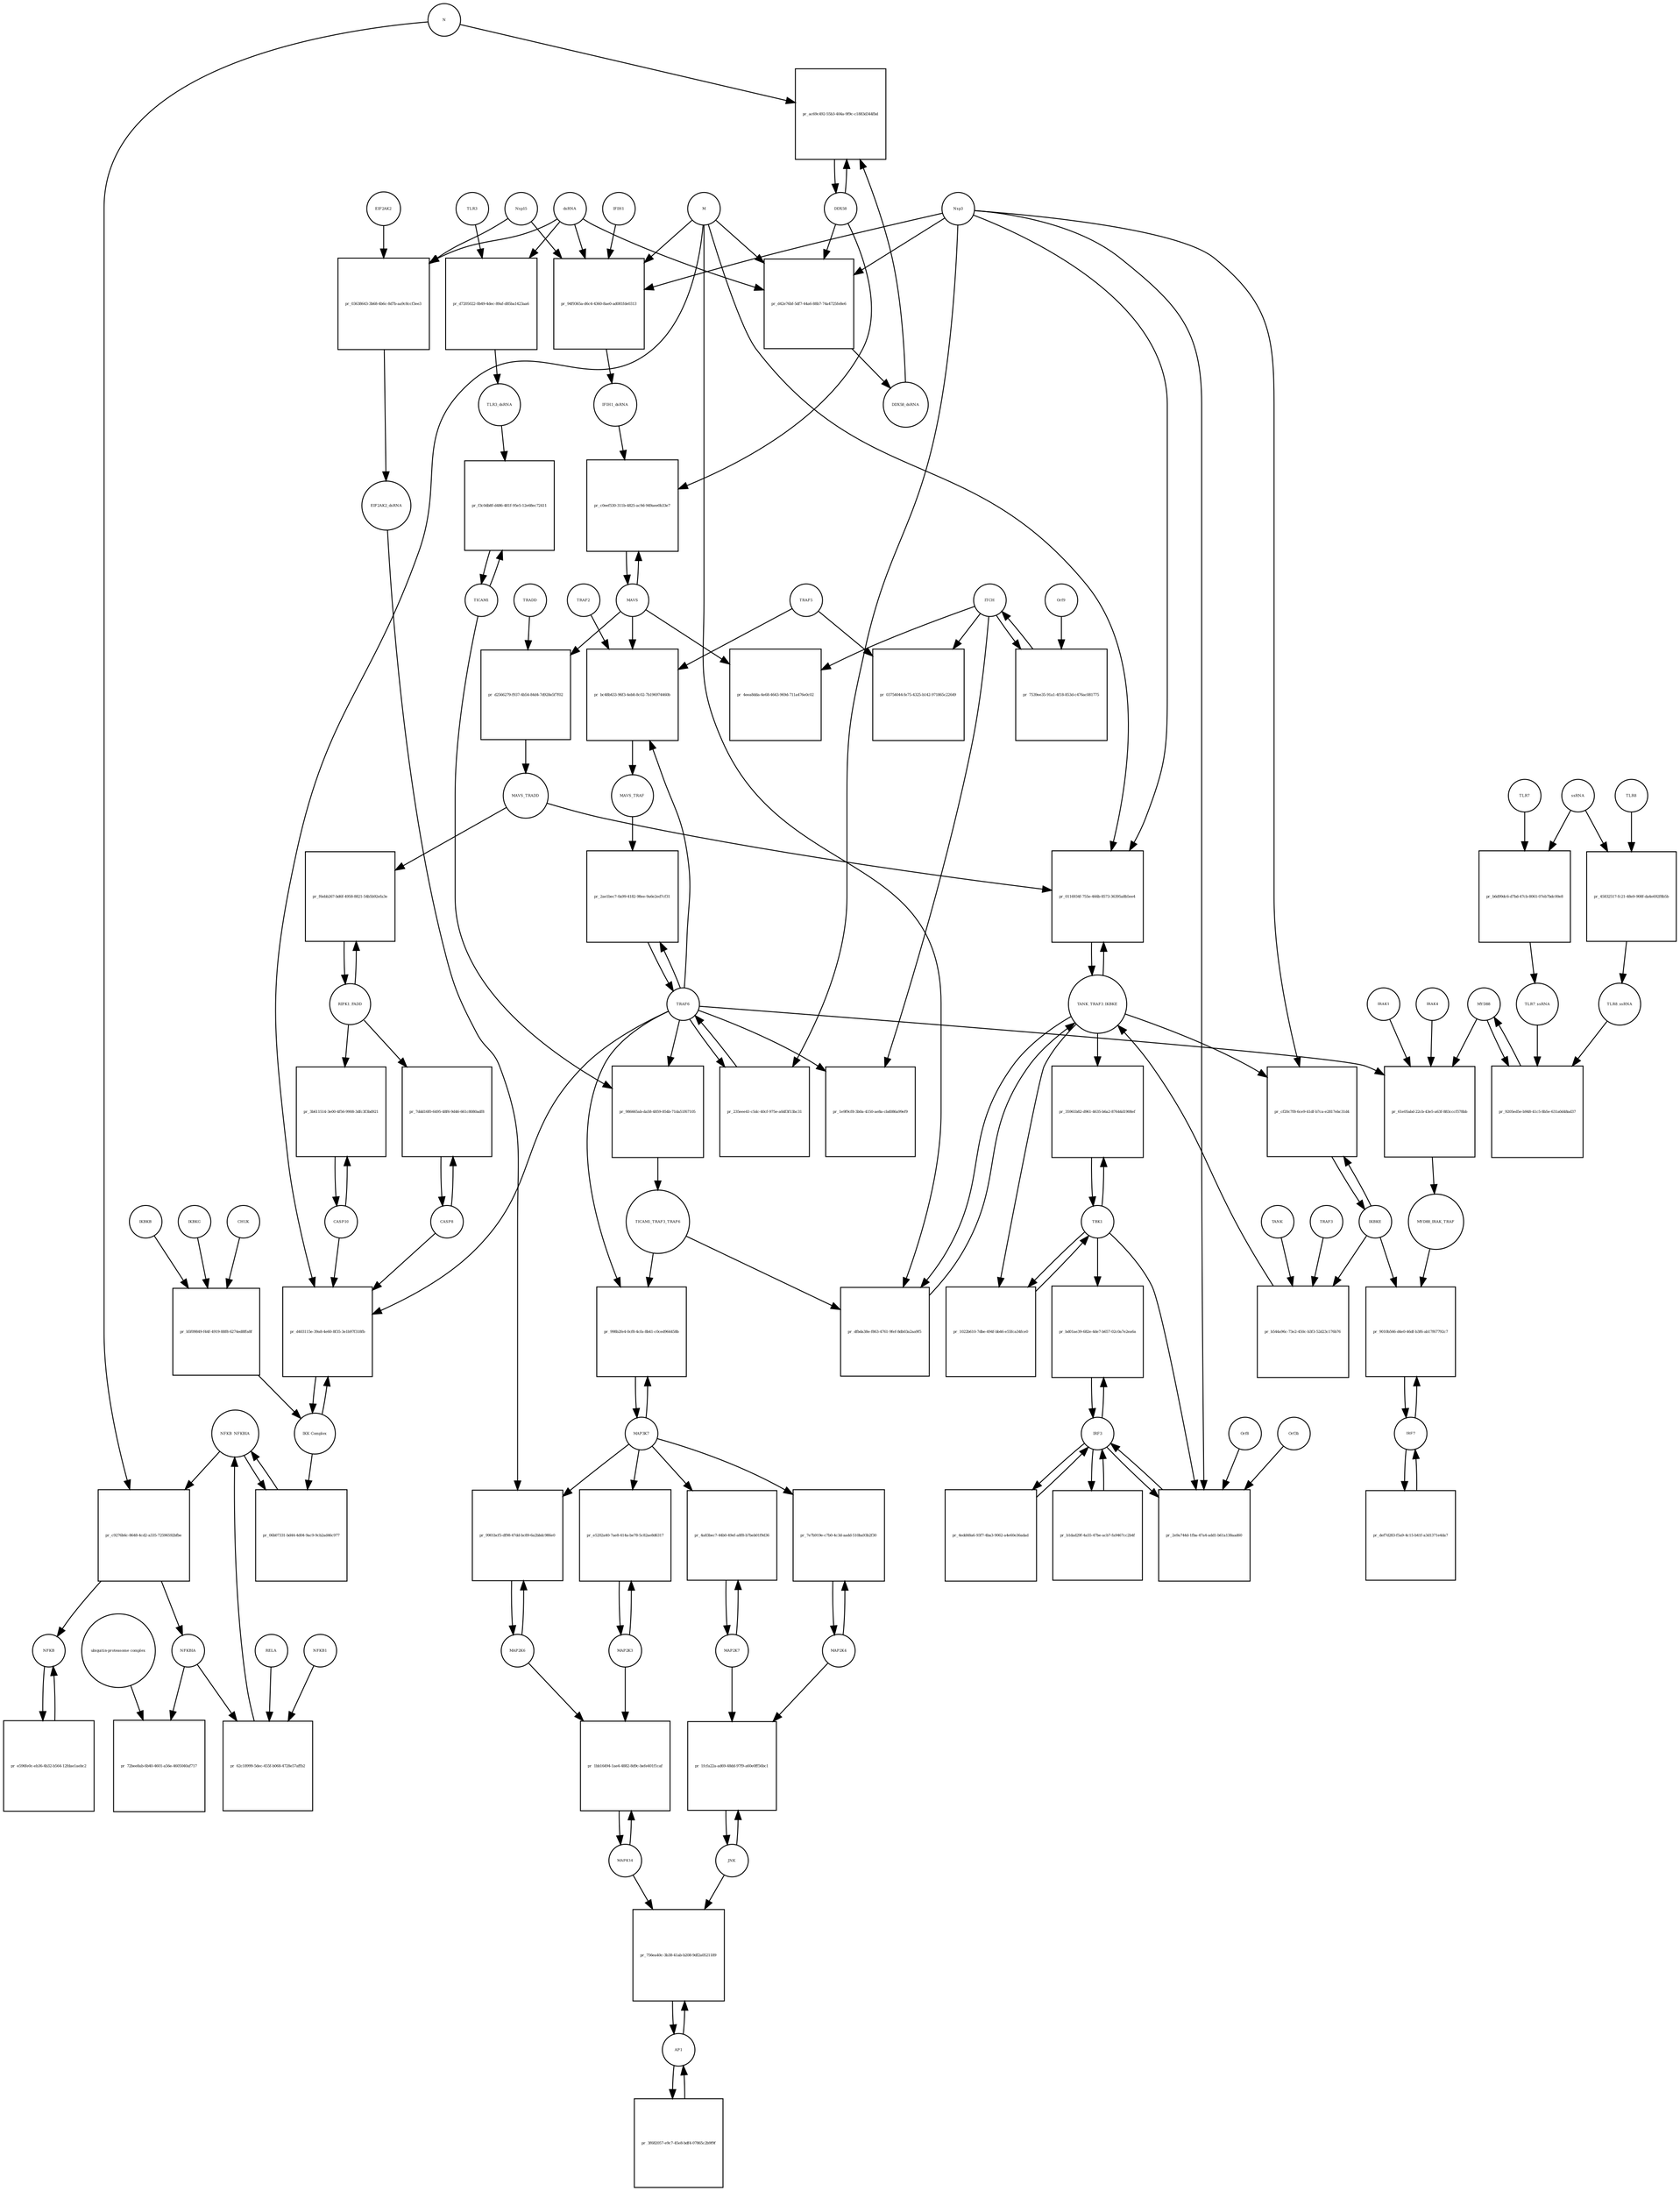 strict digraph  {
NFKB_NFKBIA [annotation="", bipartite=0, cls=complex, fontsize=4, label=NFKB_NFKBIA, shape=circle];
"pr_c9276b6c-8648-4cd2-a335-72596592bfbe" [annotation="", bipartite=1, cls=process, fontsize=4, label="pr_c9276b6c-8648-4cd2-a335-72596592bfbe", shape=square];
NFKB [annotation="", bipartite=0, cls=complex, fontsize=4, label=NFKB, shape=circle];
NFKBIA [annotation=urn_miriam_hgnc_7797, bipartite=0, cls=macromolecule, fontsize=4, label=NFKBIA, shape=circle];
N [annotation=urn_miriam_ncbiprotein_1798174255, bipartite=0, cls=macromolecule, fontsize=4, label=N, shape=circle];
TLR3 [annotation=urn_miriam_hgnc_11849, bipartite=0, cls="macromolecule multimer", fontsize=4, label=TLR3, shape=circle];
"pr_d7205022-0b49-4dec-89af-d85ba1423aa6" [annotation="", bipartite=1, cls=process, fontsize=4, label="pr_d7205022-0b49-4dec-89af-d85ba1423aa6", shape=square];
dsRNA [annotation="", bipartite=0, cls="nucleic acid feature", fontsize=4, label=dsRNA, shape=circle];
TLR3_dsRNA [annotation="", bipartite=0, cls=complex, fontsize=4, label=TLR3_dsRNA, shape=circle];
"pr_d42e76bf-5df7-44a6-88b7-74a4725fe8e6" [annotation="", bipartite=1, cls=process, fontsize=4, label="pr_d42e76bf-5df7-44a6-88b7-74a4725fe8e6", shape=square];
DDX58_dsRNA [annotation="", bipartite=0, cls=complex, fontsize=4, label=DDX58_dsRNA, shape=circle];
M [annotation=urn_miriam_ncbiprotein_1796318601, bipartite=0, cls=macromolecule, fontsize=4, label=M, shape=circle];
Nsp3 [annotation=urn_miriam_ncbiprotein_1802476807, bipartite=0, cls=macromolecule, fontsize=4, label=Nsp3, shape=circle];
DDX58 [annotation=urn_miriam_hgnc_19102, bipartite=0, cls=macromolecule, fontsize=4, label=DDX58, shape=circle];
"pr_94f9365a-d6c4-4360-8ae0-ad081fde0313" [annotation="", bipartite=1, cls=process, fontsize=4, label="pr_94f9365a-d6c4-4360-8ae0-ad081fde0313", shape=square];
IFIH1_dsRNA [annotation="", bipartite=0, cls=complex, fontsize=4, label=IFIH1_dsRNA, shape=circle];
Nsp15 [annotation=urn_miriam_ncbiprotein_1802476818, bipartite=0, cls=macromolecule, fontsize=4, label=Nsp15, shape=circle];
IFIH1 [annotation=urn_miriam_hgnc_18873, bipartite=0, cls=macromolecule, fontsize=4, label=IFIH1, shape=circle];
"pr_ac69c492-55b3-404a-9f9c-c1883d344fbd" [annotation="", bipartite=1, cls=process, fontsize=4, label="pr_ac69c492-55b3-404a-9f9c-c1883d344fbd", shape=square];
MAVS [annotation=urn_miriam_hgnc_29233, bipartite=0, cls="macromolecule multimer", fontsize=4, label=MAVS, shape=circle];
"pr_c0eef530-311b-4825-ac9d-949aee0b33e7" [annotation="", bipartite=1, cls=process, fontsize=4, label="pr_c0eef530-311b-4825-ac9d-949aee0b33e7", shape=square];
"pr_72bee8ab-6b40-4601-a56e-4605040af717" [annotation="", bipartite=1, cls=process, fontsize=4, label="pr_72bee8ab-6b40-4601-a56e-4605040af717", shape=square];
"ubiquitin-proteasome complex" [annotation="", bipartite=0, cls=complex, fontsize=4, label="ubiquitin-proteasome complex", shape=circle];
IRF3 [annotation=urn_miriam_hgnc_6118, bipartite=0, cls="macromolecule multimer", fontsize=4, label=IRF3, shape=circle];
"pr_bd01ae39-682e-4de7-b657-02c0a7e2ea6a" [annotation="", bipartite=1, cls=process, fontsize=4, label="pr_bd01ae39-682e-4de7-b657-02c0a7e2ea6a", shape=square];
TBK1 [annotation="", bipartite=0, cls=macromolecule, fontsize=4, label=TBK1, shape=circle];
"pr_2e9a744d-1fba-47a4-add1-b61a138aad60" [annotation="", bipartite=1, cls=process, fontsize=4, label="pr_2e9a744d-1fba-47a4-add1-b61a138aad60", shape=square];
Orf3b [annotation=urn_miriam_uniprot_P59633, bipartite=0, cls=macromolecule, fontsize=4, label=Orf3b, shape=circle];
Orf8 [annotation=urn_miriam_ncbiprotein_1796318604, bipartite=0, cls=macromolecule, fontsize=4, label=Orf8, shape=circle];
IRF7 [annotation=urn_miriam_hgnc_6122, bipartite=0, cls="macromolecule multimer", fontsize=4, label=IRF7, shape=circle];
"pr_9010b566-d4e0-46df-b3f6-ab17f67792c7" [annotation="", bipartite=1, cls=process, fontsize=4, label="pr_9010b566-d4e0-46df-b3f6-ab17f67792c7", shape=square];
IKBKE [annotation=urn_miriam_hgnc_14552, bipartite=0, cls=macromolecule, fontsize=4, label=IKBKE, shape=circle];
MYD88_IRAK_TRAF [annotation="", bipartite=0, cls=complex, fontsize=4, label=MYD88_IRAK_TRAF, shape=circle];
TRAF6 [annotation=urn_miriam_hgnc_12036, bipartite=0, cls=macromolecule, fontsize=4, label=TRAF6, shape=circle];
"pr_2ae1bec7-0a99-4182-98ee-9a6e2ed7cf31" [annotation="", bipartite=1, cls=process, fontsize=4, label="pr_2ae1bec7-0a99-4182-98ee-9a6e2ed7cf31", shape=square];
MAVS_TRAF [annotation="", bipartite=0, cls=complex, fontsize=4, label=MAVS_TRAF, shape=circle];
"pr_4eea8dda-4e68-4643-969d-711a476e0c02" [annotation="", bipartite=1, cls=process, fontsize=4, label="pr_4eea8dda-4e68-4643-969d-711a476e0c02", shape=square];
ITCH [annotation="", bipartite=0, cls=macromolecule, fontsize=4, label=ITCH, shape=circle];
TRAF5 [annotation=urn_miriam_hgnc_12035, bipartite=0, cls=macromolecule, fontsize=4, label=TRAF5, shape=circle];
"pr_03754044-fe75-4325-b142-971865c22649" [annotation="", bipartite=1, cls=process, fontsize=4, label="pr_03754044-fe75-4325-b142-971865c22649", shape=square];
"pr_1e9f9cf8-3b0a-4150-ae8a-cbd086a99ef9" [annotation="", bipartite=1, cls=process, fontsize=4, label="pr_1e9f9cf8-3b0a-4150-ae8a-cbd086a99ef9", shape=square];
TICAM1 [annotation=urn_miriam_hgnc_18348, bipartite=0, cls=macromolecule, fontsize=4, label=TICAM1, shape=circle];
"pr_f3c0db8f-d486-481f-95e5-12e68ec72411" [annotation="", bipartite=1, cls=process, fontsize=4, label="pr_f3c0db8f-d486-481f-95e5-12e68ec72411", shape=square];
"pr_986665ab-da58-4859-854b-71da51f67105" [annotation="", bipartite=1, cls=process, fontsize=4, label="pr_986665ab-da58-4859-854b-71da51f67105", shape=square];
TICAM1_TRAF3_TRAF6 [annotation="", bipartite=0, cls=complex, fontsize=4, label=TICAM1_TRAF3_TRAF6, shape=circle];
TANK_TRAF3_IKBKE [annotation="", bipartite=0, cls=complex, fontsize=4, label=TANK_TRAF3_IKBKE, shape=circle];
"pr_dfbda38e-f863-4761-9fef-8db03a2aa9f5" [annotation="", bipartite=1, cls=process, fontsize=4, label="pr_dfbda38e-f863-4761-9fef-8db03a2aa9f5", shape=square];
"pr_35961b82-d961-4635-b6a2-87644d1908ef" [annotation="", bipartite=1, cls=process, fontsize=4, label="pr_35961b82-d961-4635-b6a2-87644d1908ef", shape=square];
"pr_cf20c7f8-6ce9-41df-b7ca-e2817ebc31d4" [annotation="", bipartite=1, cls=process, fontsize=4, label="pr_cf20c7f8-6ce9-41df-b7ca-e2817ebc31d4", shape=square];
MYD88 [annotation="", bipartite=0, cls=macromolecule, fontsize=4, label=MYD88, shape=circle];
"pr_61e05abd-22cb-43e5-a63f-883cccf578bb" [annotation="", bipartite=1, cls=process, fontsize=4, label="pr_61e05abd-22cb-43e5-a63f-883cccf578bb", shape=square];
IRAK1 [annotation=urn_miriam_hgnc_6112, bipartite=0, cls=macromolecule, fontsize=4, label=IRAK1, shape=circle];
IRAK4 [annotation=urn_miriam_hgnc_17967, bipartite=0, cls=macromolecule, fontsize=4, label=IRAK4, shape=circle];
TLR7 [annotation=urn_miriam_hgnc_15631, bipartite=0, cls=macromolecule, fontsize=4, label=TLR7, shape=circle];
"pr_b6d99dc6-d7bd-47cb-8061-07eb7bdc00e8" [annotation="", bipartite=1, cls=process, fontsize=4, label="pr_b6d99dc6-d7bd-47cb-8061-07eb7bdc00e8", shape=square];
TLR7_ssRNA [annotation="", bipartite=0, cls=complex, fontsize=4, label=TLR7_ssRNA, shape=circle];
ssRNA [annotation="", bipartite=0, cls="nucleic acid feature", fontsize=4, label=ssRNA, shape=circle];
TLR8 [annotation=urn_miriam_hgnc_15632, bipartite=0, cls=macromolecule, fontsize=4, label=TLR8, shape=circle];
"pr_45832517-fc21-48e9-908f-da4e692f8b5b" [annotation="", bipartite=1, cls=process, fontsize=4, label="pr_45832517-fc21-48e9-908f-da4e692f8b5b", shape=square];
TLR8_ssRNA [annotation="", bipartite=0, cls=complex, fontsize=4, label=TLR8_ssRNA, shape=circle];
"pr_9205ed5e-b948-41c5-8b5e-631a0d48ad37" [annotation="", bipartite=1, cls=process, fontsize=4, label="pr_9205ed5e-b948-41c5-8b5e-631a0d48ad37", shape=square];
MAP3K7 [annotation="", bipartite=0, cls=macromolecule, fontsize=4, label=MAP3K7, shape=circle];
"pr_998b2fe4-0cf8-4cfa-8b41-c0ced964458b" [annotation="", bipartite=1, cls=process, fontsize=4, label="pr_998b2fe4-0cf8-4cfa-8b41-c0ced964458b", shape=square];
TRAF2 [annotation=urn_miriam_hgnc_12032, bipartite=0, cls=macromolecule, fontsize=4, label=TRAF2, shape=circle];
"pr_bc48b433-96f3-4eb8-8c02-7b196974460b" [annotation="", bipartite=1, cls=process, fontsize=4, label="pr_bc48b433-96f3-4eb8-8c02-7b196974460b", shape=square];
"pr_7539ee35-91a1-4f18-853d-c476ac081775" [annotation="", bipartite=1, cls=process, fontsize=4, label="pr_7539ee35-91a1-4f18-853d-c476ac081775", shape=square];
Orf9 [annotation=urn_miriam_uniprot_P59636, bipartite=0, cls=macromolecule, fontsize=4, label=Orf9, shape=circle];
"pr_d2566279-f937-4b54-84d4-7d928e5f7f02" [annotation="", bipartite=1, cls=process, fontsize=4, label="pr_d2566279-f937-4b54-84d4-7d928e5f7f02", shape=square];
MAVS_TRADD [annotation="", bipartite=0, cls=complex, fontsize=4, label=MAVS_TRADD, shape=circle];
TRADD [annotation=urn_miriam_hgnc_12030, bipartite=0, cls=macromolecule, fontsize=4, label=TRADD, shape=circle];
"pr_235eee41-c5dc-40cf-975e-a0df3f13bc31" [annotation="", bipartite=1, cls=process, fontsize=4, label="pr_235eee41-c5dc-40cf-975e-a0df3f13bc31", shape=square];
AP1 [annotation="", bipartite=0, cls=complex, fontsize=4, label=AP1, shape=circle];
"pr_756ea40c-3b38-41ab-b208-9df2a0521189" [annotation="", bipartite=1, cls=process, fontsize=4, label="pr_756ea40c-3b38-41ab-b208-9df2a0521189", shape=square];
MAPK14 [annotation="", bipartite=0, cls=macromolecule, fontsize=4, label=MAPK14, shape=circle];
JNK [annotation="", bipartite=0, cls=complex, fontsize=4, label=JNK, shape=circle];
"pr_1fcfa22a-ad69-48dd-97f9-a60e0ff56bc1" [annotation="", bipartite=1, cls=process, fontsize=4, label="pr_1fcfa22a-ad69-48dd-97f9-a60e0ff56bc1", shape=square];
MAP2K7 [annotation="", bipartite=0, cls=macromolecule, fontsize=4, label=MAP2K7, shape=circle];
MAP2K4 [annotation="", bipartite=0, cls=macromolecule, fontsize=4, label=MAP2K4, shape=circle];
"pr_7e7b919e-c7b0-4c3d-aadd-510ba93b2f30" [annotation="", bipartite=1, cls=process, fontsize=4, label="pr_7e7b919e-c7b0-4c3d-aadd-510ba93b2f30", shape=square];
"pr_4a83bec7-44b0-49ef-a8f8-b7beb01f9d36" [annotation="", bipartite=1, cls=process, fontsize=4, label="pr_4a83bec7-44b0-49ef-a8f8-b7beb01f9d36", shape=square];
MAP2K3 [annotation="", bipartite=0, cls=macromolecule, fontsize=4, label=MAP2K3, shape=circle];
"pr_e5202a40-7ae8-414a-be78-5c82ae8d6317" [annotation="", bipartite=1, cls=process, fontsize=4, label="pr_e5202a40-7ae8-414a-be78-5c82ae8d6317", shape=square];
MAP2K6 [annotation="", bipartite=0, cls=macromolecule, fontsize=4, label=MAP2K6, shape=circle];
"pr_9901bcf5-df98-47dd-bc89-6a2bbdc986e0" [annotation="", bipartite=1, cls=process, fontsize=4, label="pr_9901bcf5-df98-47dd-bc89-6a2bbdc986e0", shape=square];
EIF2AK2_dsRNA [annotation="", bipartite=0, cls=complex, fontsize=4, label=EIF2AK2_dsRNA, shape=circle];
"pr_03638643-3b68-4b6c-8d7b-aa9c8ccf3ee3" [annotation="", bipartite=1, cls=process, fontsize=4, label="pr_03638643-3b68-4b6c-8d7b-aa9c8ccf3ee3", shape=square];
EIF2AK2 [annotation=urn_miriam_hgnc_9437, bipartite=0, cls=macromolecule, fontsize=4, label=EIF2AK2, shape=circle];
RIPK1_FADD [annotation="", bipartite=0, cls=complex, fontsize=4, label=RIPK1_FADD, shape=circle];
"pr_f6ebb267-bd6f-4958-8821-54b5b92efa3e" [annotation="", bipartite=1, cls=process, fontsize=4, label="pr_f6ebb267-bd6f-4958-8821-54b5b92efa3e", shape=square];
CASP8 [annotation="", bipartite=0, cls=macromolecule, fontsize=4, label=CASP8, shape=circle];
"pr_7ddd16f0-6495-48f6-9d46-661c8080adf8" [annotation="", bipartite=1, cls=process, fontsize=4, label="pr_7ddd16f0-6495-48f6-9d46-661c8080adf8", shape=square];
CASP10 [annotation="", bipartite=0, cls=macromolecule, fontsize=4, label=CASP10, shape=circle];
"pr_3b611514-3e00-4f56-9908-3dfc3f3bd921" [annotation="", bipartite=1, cls=process, fontsize=4, label="pr_3b611514-3e00-4f56-9908-3dfc3f3bd921", shape=square];
"pr_06b07331-bd44-4d04-9ac9-9cb2ad46c977" [annotation="", bipartite=1, cls=process, fontsize=4, label="pr_06b07331-bd44-4d04-9ac9-9cb2ad46c977", shape=square];
"IKK Complex" [annotation="", bipartite=0, cls=complex, fontsize=4, label="IKK Complex", shape=circle];
"pr_d403115e-39a8-4e60-8f35-3e1b97f318fb" [annotation="", bipartite=1, cls=process, fontsize=4, label="pr_d403115e-39a8-4e60-8f35-3e1b97f318fb", shape=square];
"pr_62c18999-5dec-455f-b068-4728e57affb2" [annotation="", bipartite=1, cls=process, fontsize=4, label="pr_62c18999-5dec-455f-b068-4728e57affb2", shape=square];
RELA [annotation="", bipartite=0, cls=macromolecule, fontsize=4, label=RELA, shape=circle];
NFKB1 [annotation="", bipartite=0, cls=macromolecule, fontsize=4, label=NFKB1, shape=circle];
IKBKG [annotation="", bipartite=0, cls=macromolecule, fontsize=4, label=IKBKG, shape=circle];
"pr_b5f09849-f44f-4919-88f8-6274ed8ffa8f" [annotation="", bipartite=1, cls=process, fontsize=4, label="pr_b5f09849-f44f-4919-88f8-6274ed8ffa8f", shape=square];
CHUK [annotation="", bipartite=0, cls=macromolecule, fontsize=4, label=CHUK, shape=circle];
IKBKB [annotation="", bipartite=0, cls=macromolecule, fontsize=4, label=IKBKB, shape=circle];
"pr_0116934f-755e-466b-8573-36395a8b5ee4" [annotation="", bipartite=1, cls=process, fontsize=4, label="pr_0116934f-755e-466b-8573-36395a8b5ee4", shape=square];
"pr_1022b610-7dbe-494f-bb46-e55fca34fce0" [annotation="", bipartite=1, cls=process, fontsize=4, label="pr_1022b610-7dbe-494f-bb46-e55fca34fce0", shape=square];
"pr_1bb16494-1ae4-4882-8d9c-befe401f1caf" [annotation="", bipartite=1, cls=process, fontsize=4, label="pr_1bb16494-1ae4-4882-8d9c-befe401f1caf", shape=square];
TRAF3 [annotation="", bipartite=0, cls=macromolecule, fontsize=4, label=TRAF3, shape=circle];
"pr_b544a96c-73e2-450c-b3f3-52d23c176b76" [annotation="", bipartite=1, cls=process, fontsize=4, label="pr_b544a96c-73e2-450c-b3f3-52d23c176b76", shape=square];
TANK [annotation="", bipartite=0, cls=macromolecule, fontsize=4, label=TANK, shape=circle];
"pr_e596fe0c-eb36-4b32-b564-12fdae1aebc2" [annotation="", bipartite=1, cls=process, fontsize=4, label="pr_e596fe0c-eb36-4b32-b564-12fdae1aebc2", shape=square];
"pr_b1dad29f-4a55-47be-acb7-fa9467cc2b4f" [annotation="", bipartite=1, cls=process, fontsize=4, label="pr_b1dad29f-4a55-47be-acb7-fa9467cc2b4f", shape=square];
"pr_4edd48a6-93f7-4ba3-9062-a4e60e36adad" [annotation="", bipartite=1, cls=process, fontsize=4, label="pr_4edd48a6-93f7-4ba3-9062-a4e60e36adad", shape=square];
"pr_def7d283-f5a9-4c15-b41f-a3d1371e4da7" [annotation="", bipartite=1, cls=process, fontsize=4, label="pr_def7d283-f5a9-4c15-b41f-a3d1371e4da7", shape=square];
"pr_3f682057-e9c7-45e8-bdf4-07865c2b9f9f" [annotation="", bipartite=1, cls=process, fontsize=4, label="pr_3f682057-e9c7-45e8-bdf4-07865c2b9f9f", shape=square];
NFKB_NFKBIA -> "pr_c9276b6c-8648-4cd2-a335-72596592bfbe"  [annotation="", interaction_type=consumption];
NFKB_NFKBIA -> "pr_06b07331-bd44-4d04-9ac9-9cb2ad46c977"  [annotation="", interaction_type=consumption];
"pr_c9276b6c-8648-4cd2-a335-72596592bfbe" -> NFKB  [annotation="", interaction_type=production];
"pr_c9276b6c-8648-4cd2-a335-72596592bfbe" -> NFKBIA  [annotation="", interaction_type=production];
NFKB -> "pr_e596fe0c-eb36-4b32-b564-12fdae1aebc2"  [annotation="", interaction_type=consumption];
NFKBIA -> "pr_72bee8ab-6b40-4601-a56e-4605040af717"  [annotation="", interaction_type=consumption];
NFKBIA -> "pr_62c18999-5dec-455f-b068-4728e57affb2"  [annotation="", interaction_type=consumption];
N -> "pr_c9276b6c-8648-4cd2-a335-72596592bfbe"  [annotation="urn_miriam_pubmed_16143815|urn_miriam_taxonomy_694009", interaction_type=stimulation];
N -> "pr_ac69c492-55b3-404a-9f9c-c1883d344fbd"  [annotation="urn_miriam_pubmed_25581309|urn_miriam_pubmed_28148787|urn_miriam_taxonomy_694009", interaction_type=inhibition];
TLR3 -> "pr_d7205022-0b49-4dec-89af-d85ba1423aa6"  [annotation="", interaction_type=consumption];
"pr_d7205022-0b49-4dec-89af-d85ba1423aa6" -> TLR3_dsRNA  [annotation="", interaction_type=production];
dsRNA -> "pr_d7205022-0b49-4dec-89af-d85ba1423aa6"  [annotation="", interaction_type=consumption];
dsRNA -> "pr_d42e76bf-5df7-44a6-88b7-74a4725fe8e6"  [annotation="", interaction_type=consumption];
dsRNA -> "pr_94f9365a-d6c4-4360-8ae0-ad081fde0313"  [annotation="", interaction_type=consumption];
dsRNA -> "pr_03638643-3b68-4b6c-8d7b-aa9c8ccf3ee3"  [annotation="", interaction_type=consumption];
TLR3_dsRNA -> "pr_f3c0db8f-d486-481f-95e5-12e68ec72411"  [annotation=urn_miriam_pubmed_20303872, interaction_type=stimulation];
"pr_d42e76bf-5df7-44a6-88b7-74a4725fe8e6" -> DDX58_dsRNA  [annotation="", interaction_type=production];
DDX58_dsRNA -> "pr_ac69c492-55b3-404a-9f9c-c1883d344fbd"  [annotation="urn_miriam_pubmed_25581309|urn_miriam_pubmed_28148787|urn_miriam_taxonomy_694009", interaction_type=catalysis];
M -> "pr_d42e76bf-5df7-44a6-88b7-74a4725fe8e6"  [annotation="urn_miriam_pubmed_20303872|urn_miriam_pubmed_19380580|urn_miriam_pubmed_31226023|urn_miriam_taxonomy_694009", interaction_type=inhibition];
M -> "pr_94f9365a-d6c4-4360-8ae0-ad081fde0313"  [annotation="urn_miriam_pubmed_28484023|urn_miriam_pubmed_19380580|urn_miriam_pubmed_31226023|urn_miriam_taxonomy_694009", interaction_type=inhibition];
M -> "pr_dfbda38e-f863-4761-9fef-8db03a2aa9f5"  [annotation="urn_miriam_pubmed_19380580|urn_miriam_pubmed_19366914|urn_miriam_taxonomy_694009", interaction_type=inhibition];
M -> "pr_d403115e-39a8-4e60-8f35-3e1b97f318fb"  [annotation="urn_miriam_pubmed_19366914|urn_miriam_pubmed_20303872|urn_miriam_pubmed_17705188|urn_miriam_pubmed_694009", interaction_type=inhibition];
M -> "pr_0116934f-755e-466b-8573-36395a8b5ee4"  [annotation="urn_miriam_pubmed_19366914|urn_miriam_pubmed_27164085|urn_miriam_pubmed_19380580|urn_miriam_taxonomy_694009", interaction_type=inhibition];
Nsp3 -> "pr_d42e76bf-5df7-44a6-88b7-74a4725fe8e6"  [annotation="urn_miriam_pubmed_20303872|urn_miriam_pubmed_19380580|urn_miriam_pubmed_31226023|urn_miriam_taxonomy_694009", interaction_type=inhibition];
Nsp3 -> "pr_94f9365a-d6c4-4360-8ae0-ad081fde0313"  [annotation="urn_miriam_pubmed_28484023|urn_miriam_pubmed_19380580|urn_miriam_pubmed_31226023|urn_miriam_taxonomy_694009", interaction_type=inhibition];
Nsp3 -> "pr_2e9a744d-1fba-47a4-add1-b61a138aad60"  [annotation="urn_miriam_pubmed_17761676|urn_miriam_pubmed_31226023|urn_miriam_taxonomy_694009", interaction_type=inhibition];
Nsp3 -> "pr_cf20c7f8-6ce9-41df-b7ca-e2817ebc31d4"  [annotation="urn_miriam_pubmed_20303872|urn_miriam_pubmed_31226023|urn_miriam_taxonomy_694009", interaction_type=inhibition];
Nsp3 -> "pr_235eee41-c5dc-40cf-975e-a0df3f13bc31"  [annotation="urn_miriam_pubmed_27164085|urn_miriam_taxonomy_694009", interaction_type=catalysis];
Nsp3 -> "pr_0116934f-755e-466b-8573-36395a8b5ee4"  [annotation="urn_miriam_pubmed_19366914|urn_miriam_pubmed_27164085|urn_miriam_pubmed_19380580|urn_miriam_taxonomy_694009", interaction_type=inhibition];
DDX58 -> "pr_d42e76bf-5df7-44a6-88b7-74a4725fe8e6"  [annotation="", interaction_type=consumption];
DDX58 -> "pr_ac69c492-55b3-404a-9f9c-c1883d344fbd"  [annotation="", interaction_type=consumption];
DDX58 -> "pr_c0eef530-311b-4825-ac9d-949aee0b33e7"  [annotation=urn_miriam_pubmed_25581309, interaction_type=catalysis];
"pr_94f9365a-d6c4-4360-8ae0-ad081fde0313" -> IFIH1_dsRNA  [annotation="", interaction_type=production];
IFIH1_dsRNA -> "pr_c0eef530-311b-4825-ac9d-949aee0b33e7"  [annotation=urn_miriam_pubmed_25581309, interaction_type=catalysis];
Nsp15 -> "pr_94f9365a-d6c4-4360-8ae0-ad081fde0313"  [annotation="urn_miriam_pubmed_28484023|urn_miriam_pubmed_19380580|urn_miriam_pubmed_31226023|urn_miriam_taxonomy_694009", interaction_type=inhibition];
Nsp15 -> "pr_03638643-3b68-4b6c-8d7b-aa9c8ccf3ee3"  [annotation="urn_miriam_pubmed_28484023|urn_miriam_pubmed_19366914|urn_miriam_taxonomy_694009", interaction_type=inhibition];
IFIH1 -> "pr_94f9365a-d6c4-4360-8ae0-ad081fde0313"  [annotation="", interaction_type=consumption];
"pr_ac69c492-55b3-404a-9f9c-c1883d344fbd" -> DDX58  [annotation="", interaction_type=production];
MAVS -> "pr_c0eef530-311b-4825-ac9d-949aee0b33e7"  [annotation="", interaction_type=consumption];
MAVS -> "pr_4eea8dda-4e68-4643-969d-711a476e0c02"  [annotation="", interaction_type=consumption];
MAVS -> "pr_bc48b433-96f3-4eb8-8c02-7b196974460b"  [annotation="", interaction_type=consumption];
MAVS -> "pr_d2566279-f937-4b54-84d4-7d928e5f7f02"  [annotation="", interaction_type=consumption];
"pr_c0eef530-311b-4825-ac9d-949aee0b33e7" -> MAVS  [annotation="", interaction_type=production];
"ubiquitin-proteasome complex" -> "pr_72bee8ab-6b40-4601-a56e-4605040af717"  [annotation=urn_miriam_pubmed_20303872, interaction_type=catalysis];
IRF3 -> "pr_bd01ae39-682e-4de7-b657-02c0a7e2ea6a"  [annotation="", interaction_type=consumption];
IRF3 -> "pr_2e9a744d-1fba-47a4-add1-b61a138aad60"  [annotation="", interaction_type=consumption];
IRF3 -> "pr_b1dad29f-4a55-47be-acb7-fa9467cc2b4f"  [annotation="", interaction_type=consumption];
IRF3 -> "pr_4edd48a6-93f7-4ba3-9062-a4e60e36adad"  [annotation="", interaction_type=consumption];
"pr_bd01ae39-682e-4de7-b657-02c0a7e2ea6a" -> IRF3  [annotation="", interaction_type=production];
TBK1 -> "pr_bd01ae39-682e-4de7-b657-02c0a7e2ea6a"  [annotation=urn_miriam_pubmed_25581309, interaction_type=catalysis];
TBK1 -> "pr_2e9a744d-1fba-47a4-add1-b61a138aad60"  [annotation="urn_miriam_pubmed_17761676|urn_miriam_pubmed_31226023|urn_miriam_taxonomy_694009", interaction_type=catalysis];
TBK1 -> "pr_35961b82-d961-4635-b6a2-87644d1908ef"  [annotation="", interaction_type=consumption];
TBK1 -> "pr_1022b610-7dbe-494f-bb46-e55fca34fce0"  [annotation="", interaction_type=consumption];
"pr_2e9a744d-1fba-47a4-add1-b61a138aad60" -> IRF3  [annotation="", interaction_type=production];
Orf3b -> "pr_2e9a744d-1fba-47a4-add1-b61a138aad60"  [annotation="urn_miriam_pubmed_17761676|urn_miriam_pubmed_31226023|urn_miriam_taxonomy_694009", interaction_type=inhibition];
Orf8 -> "pr_2e9a744d-1fba-47a4-add1-b61a138aad60"  [annotation="urn_miriam_pubmed_17761676|urn_miriam_pubmed_31226023|urn_miriam_taxonomy_694009", interaction_type=inhibition];
IRF7 -> "pr_9010b566-d4e0-46df-b3f6-ab17f67792c7"  [annotation="", interaction_type=consumption];
IRF7 -> "pr_def7d283-f5a9-4c15-b41f-a3d1371e4da7"  [annotation="", interaction_type=consumption];
"pr_9010b566-d4e0-46df-b3f6-ab17f67792c7" -> IRF7  [annotation="", interaction_type=production];
IKBKE -> "pr_9010b566-d4e0-46df-b3f6-ab17f67792c7"  [annotation=urn_miriam_pubmed_20303872, interaction_type=catalysis];
IKBKE -> "pr_cf20c7f8-6ce9-41df-b7ca-e2817ebc31d4"  [annotation="", interaction_type=consumption];
IKBKE -> "pr_b544a96c-73e2-450c-b3f3-52d23c176b76"  [annotation="", interaction_type=consumption];
MYD88_IRAK_TRAF -> "pr_9010b566-d4e0-46df-b3f6-ab17f67792c7"  [annotation=urn_miriam_pubmed_20303872, interaction_type=catalysis];
TRAF6 -> "pr_2ae1bec7-0a99-4182-98ee-9a6e2ed7cf31"  [annotation="", interaction_type=consumption];
TRAF6 -> "pr_1e9f9cf8-3b0a-4150-ae8a-cbd086a99ef9"  [annotation="", interaction_type=consumption];
TRAF6 -> "pr_986665ab-da58-4859-854b-71da51f67105"  [annotation="", interaction_type=consumption];
TRAF6 -> "pr_61e05abd-22cb-43e5-a63f-883cccf578bb"  [annotation="", interaction_type=consumption];
TRAF6 -> "pr_998b2fe4-0cf8-4cfa-8b41-c0ced964458b"  [annotation=urn_miriam_pubmed_19366914, interaction_type=stimulation];
TRAF6 -> "pr_bc48b433-96f3-4eb8-8c02-7b196974460b"  [annotation="", interaction_type=consumption];
TRAF6 -> "pr_235eee41-c5dc-40cf-975e-a0df3f13bc31"  [annotation="", interaction_type=consumption];
TRAF6 -> "pr_d403115e-39a8-4e60-8f35-3e1b97f318fb"  [annotation="urn_miriam_pubmed_19366914|urn_miriam_pubmed_20303872|urn_miriam_pubmed_17705188|urn_miriam_pubmed_694009", interaction_type=stimulation];
"pr_2ae1bec7-0a99-4182-98ee-9a6e2ed7cf31" -> TRAF6  [annotation="", interaction_type=production];
MAVS_TRAF -> "pr_2ae1bec7-0a99-4182-98ee-9a6e2ed7cf31"  [annotation=urn_miriam_pubmed_19366914, interaction_type=catalysis];
ITCH -> "pr_4eea8dda-4e68-4643-969d-711a476e0c02"  [annotation=urn_miriam_pubmed_25135833, interaction_type=catalysis];
ITCH -> "pr_03754044-fe75-4325-b142-971865c22649"  [annotation=urn_miriam_pubmed_25135833, interaction_type=catalysis];
ITCH -> "pr_1e9f9cf8-3b0a-4150-ae8a-cbd086a99ef9"  [annotation=urn_miriam_pubmed_25135833, interaction_type=catalysis];
ITCH -> "pr_7539ee35-91a1-4f18-853d-c476ac081775"  [annotation="", interaction_type=consumption];
TRAF5 -> "pr_03754044-fe75-4325-b142-971865c22649"  [annotation="", interaction_type=consumption];
TRAF5 -> "pr_bc48b433-96f3-4eb8-8c02-7b196974460b"  [annotation="", interaction_type=consumption];
TICAM1 -> "pr_f3c0db8f-d486-481f-95e5-12e68ec72411"  [annotation="", interaction_type=consumption];
TICAM1 -> "pr_986665ab-da58-4859-854b-71da51f67105"  [annotation="", interaction_type=consumption];
"pr_f3c0db8f-d486-481f-95e5-12e68ec72411" -> TICAM1  [annotation="", interaction_type=production];
"pr_986665ab-da58-4859-854b-71da51f67105" -> TICAM1_TRAF3_TRAF6  [annotation="", interaction_type=production];
TICAM1_TRAF3_TRAF6 -> "pr_dfbda38e-f863-4761-9fef-8db03a2aa9f5"  [annotation="urn_miriam_pubmed_19380580|urn_miriam_pubmed_19366914|urn_miriam_taxonomy_694009", interaction_type=stimulation];
TICAM1_TRAF3_TRAF6 -> "pr_998b2fe4-0cf8-4cfa-8b41-c0ced964458b"  [annotation=urn_miriam_pubmed_19366914, interaction_type=stimulation];
TANK_TRAF3_IKBKE -> "pr_dfbda38e-f863-4761-9fef-8db03a2aa9f5"  [annotation="", interaction_type=consumption];
TANK_TRAF3_IKBKE -> "pr_35961b82-d961-4635-b6a2-87644d1908ef"  [annotation=urn_miriam_pubmed_20303872, interaction_type=stimulation];
TANK_TRAF3_IKBKE -> "pr_cf20c7f8-6ce9-41df-b7ca-e2817ebc31d4"  [annotation="urn_miriam_pubmed_20303872|urn_miriam_pubmed_31226023|urn_miriam_taxonomy_694009", interaction_type=stimulation];
TANK_TRAF3_IKBKE -> "pr_0116934f-755e-466b-8573-36395a8b5ee4"  [annotation="", interaction_type=consumption];
TANK_TRAF3_IKBKE -> "pr_1022b610-7dbe-494f-bb46-e55fca34fce0"  [annotation=urn_miriam_pubmed_19366914, interaction_type=stimulation];
"pr_dfbda38e-f863-4761-9fef-8db03a2aa9f5" -> TANK_TRAF3_IKBKE  [annotation="", interaction_type=production];
"pr_35961b82-d961-4635-b6a2-87644d1908ef" -> TBK1  [annotation="", interaction_type=production];
"pr_cf20c7f8-6ce9-41df-b7ca-e2817ebc31d4" -> IKBKE  [annotation="", interaction_type=production];
MYD88 -> "pr_61e05abd-22cb-43e5-a63f-883cccf578bb"  [annotation="", interaction_type=consumption];
MYD88 -> "pr_9205ed5e-b948-41c5-8b5e-631a0d48ad37"  [annotation="", interaction_type=consumption];
"pr_61e05abd-22cb-43e5-a63f-883cccf578bb" -> MYD88_IRAK_TRAF  [annotation="", interaction_type=production];
IRAK1 -> "pr_61e05abd-22cb-43e5-a63f-883cccf578bb"  [annotation="", interaction_type=consumption];
IRAK4 -> "pr_61e05abd-22cb-43e5-a63f-883cccf578bb"  [annotation="", interaction_type=consumption];
TLR7 -> "pr_b6d99dc6-d7bd-47cb-8061-07eb7bdc00e8"  [annotation="", interaction_type=consumption];
"pr_b6d99dc6-d7bd-47cb-8061-07eb7bdc00e8" -> TLR7_ssRNA  [annotation="", interaction_type=production];
TLR7_ssRNA -> "pr_9205ed5e-b948-41c5-8b5e-631a0d48ad37"  [annotation=urn_miriam_pubmed_19366914, interaction_type=stimulation];
ssRNA -> "pr_b6d99dc6-d7bd-47cb-8061-07eb7bdc00e8"  [annotation="", interaction_type=consumption];
ssRNA -> "pr_45832517-fc21-48e9-908f-da4e692f8b5b"  [annotation="", interaction_type=consumption];
TLR8 -> "pr_45832517-fc21-48e9-908f-da4e692f8b5b"  [annotation="", interaction_type=consumption];
"pr_45832517-fc21-48e9-908f-da4e692f8b5b" -> TLR8_ssRNA  [annotation="", interaction_type=production];
TLR8_ssRNA -> "pr_9205ed5e-b948-41c5-8b5e-631a0d48ad37"  [annotation=urn_miriam_pubmed_19366914, interaction_type=stimulation];
"pr_9205ed5e-b948-41c5-8b5e-631a0d48ad37" -> MYD88  [annotation="", interaction_type=production];
MAP3K7 -> "pr_998b2fe4-0cf8-4cfa-8b41-c0ced964458b"  [annotation="", interaction_type=consumption];
MAP3K7 -> "pr_7e7b919e-c7b0-4c3d-aadd-510ba93b2f30"  [annotation=urn_miriam_pubmed_19366914, interaction_type=catalysis];
MAP3K7 -> "pr_4a83bec7-44b0-49ef-a8f8-b7beb01f9d36"  [annotation=urn_miriam_pubmed_19366914, interaction_type=catalysis];
MAP3K7 -> "pr_e5202a40-7ae8-414a-be78-5c82ae8d6317"  [annotation=urn_miriam_pubmed_19366914, interaction_type=catalysis];
MAP3K7 -> "pr_9901bcf5-df98-47dd-bc89-6a2bbdc986e0"  [annotation=urn_miriam_pubmed_19366914, interaction_type=catalysis];
"pr_998b2fe4-0cf8-4cfa-8b41-c0ced964458b" -> MAP3K7  [annotation="", interaction_type=production];
TRAF2 -> "pr_bc48b433-96f3-4eb8-8c02-7b196974460b"  [annotation="", interaction_type=consumption];
"pr_bc48b433-96f3-4eb8-8c02-7b196974460b" -> MAVS_TRAF  [annotation="", interaction_type=production];
"pr_7539ee35-91a1-4f18-853d-c476ac081775" -> ITCH  [annotation="", interaction_type=production];
Orf9 -> "pr_7539ee35-91a1-4f18-853d-c476ac081775"  [annotation="urn_miriam_pubmed_25135833|urn_miriam_taxonomy_694009", interaction_type=stimulation];
"pr_d2566279-f937-4b54-84d4-7d928e5f7f02" -> MAVS_TRADD  [annotation="", interaction_type=production];
MAVS_TRADD -> "pr_f6ebb267-bd6f-4958-8821-54b5b92efa3e"  [annotation=urn_miriam_pubmed_19366914, interaction_type=stimulation];
MAVS_TRADD -> "pr_0116934f-755e-466b-8573-36395a8b5ee4"  [annotation="urn_miriam_pubmed_19366914|urn_miriam_pubmed_27164085|urn_miriam_pubmed_19380580|urn_miriam_taxonomy_694009", interaction_type=stimulation];
TRADD -> "pr_d2566279-f937-4b54-84d4-7d928e5f7f02"  [annotation="", interaction_type=consumption];
"pr_235eee41-c5dc-40cf-975e-a0df3f13bc31" -> TRAF6  [annotation="", interaction_type=production];
AP1 -> "pr_756ea40c-3b38-41ab-b208-9df2a0521189"  [annotation="", interaction_type=consumption];
AP1 -> "pr_3f682057-e9c7-45e8-bdf4-07865c2b9f9f"  [annotation="", interaction_type=consumption];
"pr_756ea40c-3b38-41ab-b208-9df2a0521189" -> AP1  [annotation="", interaction_type=production];
MAPK14 -> "pr_756ea40c-3b38-41ab-b208-9df2a0521189"  [annotation=urn_miriam_pubmed_19366914, interaction_type=stimulation];
MAPK14 -> "pr_1bb16494-1ae4-4882-8d9c-befe401f1caf"  [annotation="", interaction_type=consumption];
JNK -> "pr_756ea40c-3b38-41ab-b208-9df2a0521189"  [annotation=urn_miriam_pubmed_19366914, interaction_type=stimulation];
JNK -> "pr_1fcfa22a-ad69-48dd-97f9-a60e0ff56bc1"  [annotation="", interaction_type=consumption];
"pr_1fcfa22a-ad69-48dd-97f9-a60e0ff56bc1" -> JNK  [annotation="", interaction_type=production];
MAP2K7 -> "pr_1fcfa22a-ad69-48dd-97f9-a60e0ff56bc1"  [annotation=urn_miriam_pubmed_19366914, interaction_type=catalysis];
MAP2K7 -> "pr_4a83bec7-44b0-49ef-a8f8-b7beb01f9d36"  [annotation="", interaction_type=consumption];
MAP2K4 -> "pr_1fcfa22a-ad69-48dd-97f9-a60e0ff56bc1"  [annotation=urn_miriam_pubmed_19366914, interaction_type=catalysis];
MAP2K4 -> "pr_7e7b919e-c7b0-4c3d-aadd-510ba93b2f30"  [annotation="", interaction_type=consumption];
"pr_7e7b919e-c7b0-4c3d-aadd-510ba93b2f30" -> MAP2K4  [annotation="", interaction_type=production];
"pr_4a83bec7-44b0-49ef-a8f8-b7beb01f9d36" -> MAP2K7  [annotation="", interaction_type=production];
MAP2K3 -> "pr_e5202a40-7ae8-414a-be78-5c82ae8d6317"  [annotation="", interaction_type=consumption];
MAP2K3 -> "pr_1bb16494-1ae4-4882-8d9c-befe401f1caf"  [annotation=urn_miriam_pubmed_19366914, interaction_type=catalysis];
"pr_e5202a40-7ae8-414a-be78-5c82ae8d6317" -> MAP2K3  [annotation="", interaction_type=production];
MAP2K6 -> "pr_9901bcf5-df98-47dd-bc89-6a2bbdc986e0"  [annotation="", interaction_type=consumption];
MAP2K6 -> "pr_1bb16494-1ae4-4882-8d9c-befe401f1caf"  [annotation=urn_miriam_pubmed_19366914, interaction_type=catalysis];
"pr_9901bcf5-df98-47dd-bc89-6a2bbdc986e0" -> MAP2K6  [annotation="", interaction_type=production];
EIF2AK2_dsRNA -> "pr_9901bcf5-df98-47dd-bc89-6a2bbdc986e0"  [annotation=urn_miriam_pubmed_19366914, interaction_type=stimulation];
"pr_03638643-3b68-4b6c-8d7b-aa9c8ccf3ee3" -> EIF2AK2_dsRNA  [annotation="", interaction_type=production];
EIF2AK2 -> "pr_03638643-3b68-4b6c-8d7b-aa9c8ccf3ee3"  [annotation="", interaction_type=consumption];
RIPK1_FADD -> "pr_f6ebb267-bd6f-4958-8821-54b5b92efa3e"  [annotation="", interaction_type=consumption];
RIPK1_FADD -> "pr_7ddd16f0-6495-48f6-9d46-661c8080adf8"  [annotation=urn_miriam_pubmed_19366914, interaction_type=stimulation];
RIPK1_FADD -> "pr_3b611514-3e00-4f56-9908-3dfc3f3bd921"  [annotation=urn_miriam_pubmed_20303872, interaction_type=stimulation];
"pr_f6ebb267-bd6f-4958-8821-54b5b92efa3e" -> RIPK1_FADD  [annotation="", interaction_type=production];
CASP8 -> "pr_7ddd16f0-6495-48f6-9d46-661c8080adf8"  [annotation="", interaction_type=consumption];
CASP8 -> "pr_d403115e-39a8-4e60-8f35-3e1b97f318fb"  [annotation="urn_miriam_pubmed_19366914|urn_miriam_pubmed_20303872|urn_miriam_pubmed_17705188|urn_miriam_pubmed_694009", interaction_type=stimulation];
"pr_7ddd16f0-6495-48f6-9d46-661c8080adf8" -> CASP8  [annotation="", interaction_type=production];
CASP10 -> "pr_3b611514-3e00-4f56-9908-3dfc3f3bd921"  [annotation="", interaction_type=consumption];
CASP10 -> "pr_d403115e-39a8-4e60-8f35-3e1b97f318fb"  [annotation="urn_miriam_pubmed_19366914|urn_miriam_pubmed_20303872|urn_miriam_pubmed_17705188|urn_miriam_pubmed_694009", interaction_type=stimulation];
"pr_3b611514-3e00-4f56-9908-3dfc3f3bd921" -> CASP10  [annotation="", interaction_type=production];
"pr_06b07331-bd44-4d04-9ac9-9cb2ad46c977" -> NFKB_NFKBIA  [annotation="", interaction_type=production];
"IKK Complex" -> "pr_06b07331-bd44-4d04-9ac9-9cb2ad46c977"  [annotation=urn_miriam_pubmed_19366914, interaction_type=catalysis];
"IKK Complex" -> "pr_d403115e-39a8-4e60-8f35-3e1b97f318fb"  [annotation="", interaction_type=consumption];
"pr_d403115e-39a8-4e60-8f35-3e1b97f318fb" -> "IKK Complex"  [annotation="", interaction_type=production];
"pr_62c18999-5dec-455f-b068-4728e57affb2" -> NFKB_NFKBIA  [annotation="", interaction_type=production];
RELA -> "pr_62c18999-5dec-455f-b068-4728e57affb2"  [annotation="", interaction_type=consumption];
NFKB1 -> "pr_62c18999-5dec-455f-b068-4728e57affb2"  [annotation="", interaction_type=consumption];
IKBKG -> "pr_b5f09849-f44f-4919-88f8-6274ed8ffa8f"  [annotation="", interaction_type=consumption];
"pr_b5f09849-f44f-4919-88f8-6274ed8ffa8f" -> "IKK Complex"  [annotation="", interaction_type=production];
CHUK -> "pr_b5f09849-f44f-4919-88f8-6274ed8ffa8f"  [annotation="", interaction_type=consumption];
IKBKB -> "pr_b5f09849-f44f-4919-88f8-6274ed8ffa8f"  [annotation="", interaction_type=consumption];
"pr_0116934f-755e-466b-8573-36395a8b5ee4" -> TANK_TRAF3_IKBKE  [annotation="", interaction_type=production];
"pr_1022b610-7dbe-494f-bb46-e55fca34fce0" -> TBK1  [annotation="", interaction_type=production];
"pr_1bb16494-1ae4-4882-8d9c-befe401f1caf" -> MAPK14  [annotation="", interaction_type=production];
TRAF3 -> "pr_b544a96c-73e2-450c-b3f3-52d23c176b76"  [annotation="", interaction_type=consumption];
"pr_b544a96c-73e2-450c-b3f3-52d23c176b76" -> TANK_TRAF3_IKBKE  [annotation="", interaction_type=production];
TANK -> "pr_b544a96c-73e2-450c-b3f3-52d23c176b76"  [annotation="", interaction_type=consumption];
"pr_e596fe0c-eb36-4b32-b564-12fdae1aebc2" -> NFKB  [annotation="", interaction_type=production];
"pr_b1dad29f-4a55-47be-acb7-fa9467cc2b4f" -> IRF3  [annotation="", interaction_type=production];
"pr_4edd48a6-93f7-4ba3-9062-a4e60e36adad" -> IRF3  [annotation="", interaction_type=production];
"pr_def7d283-f5a9-4c15-b41f-a3d1371e4da7" -> IRF7  [annotation="", interaction_type=production];
"pr_3f682057-e9c7-45e8-bdf4-07865c2b9f9f" -> AP1  [annotation="", interaction_type=production];
}
